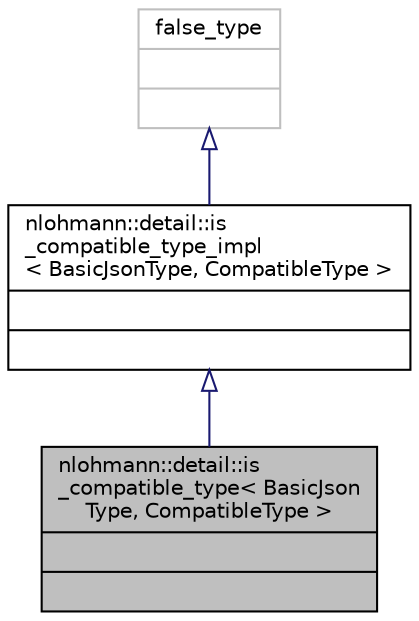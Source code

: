 digraph "nlohmann::detail::is_compatible_type&lt; BasicJsonType, CompatibleType &gt;"
{
 // INTERACTIVE_SVG=YES
 // LATEX_PDF_SIZE
  edge [fontname="Helvetica",fontsize="10",labelfontname="Helvetica",labelfontsize="10"];
  node [fontname="Helvetica",fontsize="10",shape=record];
  Node1 [label="{nlohmann::detail::is\l_compatible_type\< BasicJson\lType, CompatibleType \>\n||}",height=0.2,width=0.4,color="black", fillcolor="grey75", style="filled", fontcolor="black",tooltip=" "];
  Node2 -> Node1 [dir="back",color="midnightblue",fontsize="10",style="solid",arrowtail="onormal",fontname="Helvetica"];
  Node2 [label="{nlohmann::detail::is\l_compatible_type_impl\l\< BasicJsonType, CompatibleType \>\n||}",height=0.2,width=0.4,color="black", fillcolor="white", style="filled",URL="$structnlohmann_1_1detail_1_1is__compatible__type__impl.html",tooltip=" "];
  Node3 -> Node2 [dir="back",color="midnightblue",fontsize="10",style="solid",arrowtail="onormal",fontname="Helvetica"];
  Node3 [label="{false_type\n||}",height=0.2,width=0.4,color="grey75", fillcolor="white", style="filled",tooltip=" "];
}

